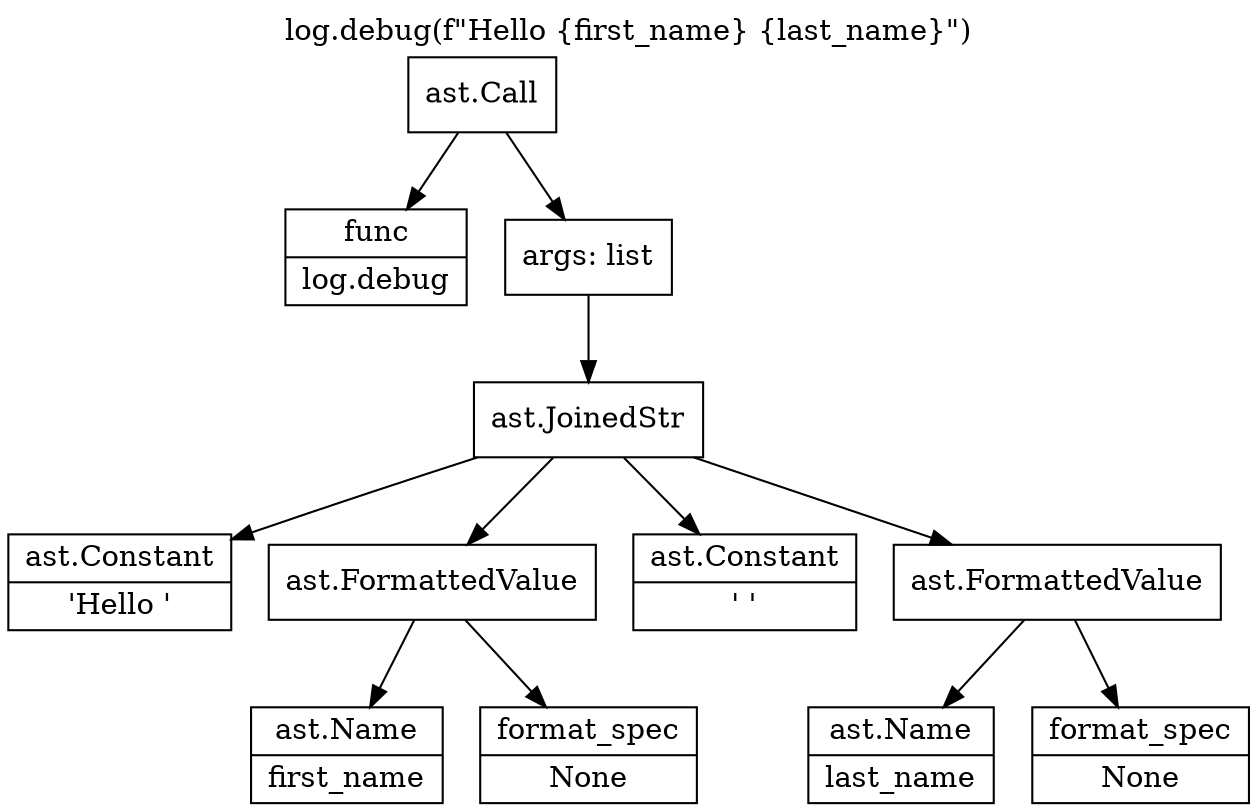 digraph AST {
	graph [label="log.debug(f\"Hello {first_name} {last_name}\")" labelloc=t]
	node [shape=record]
	node_1 [label="ast.Call"]
	node_2 [label="{func|log.debug}"]
	node_3 [label="args: list"]
	node_1 -> node_2
	node_1 -> node_3
	node_4 [label="ast.JoinedStr"]
	node_5 [label="{ast.Constant|'Hello '}"]
	node_4 -> node_5
	node_6 [label="ast.FormattedValue"]
	node_4 -> node_6
	node_7 [label="{ast.Name|first_name}"]
	node_6 -> node_7
	node_8 [label="{format_spec|None}"]
	node_6 -> node_8
	node_9 [label="{ast.Constant|' '}"]
	node_4 -> node_9
	node_10 [label="ast.FormattedValue"]
	node_4 -> node_10
	node_11 [label="{ast.Name|last_name}"]
	node_10 -> node_11
	node_12 [label="{format_spec|None}"]
	node_10 -> node_12
	node_3 -> node_4
}
